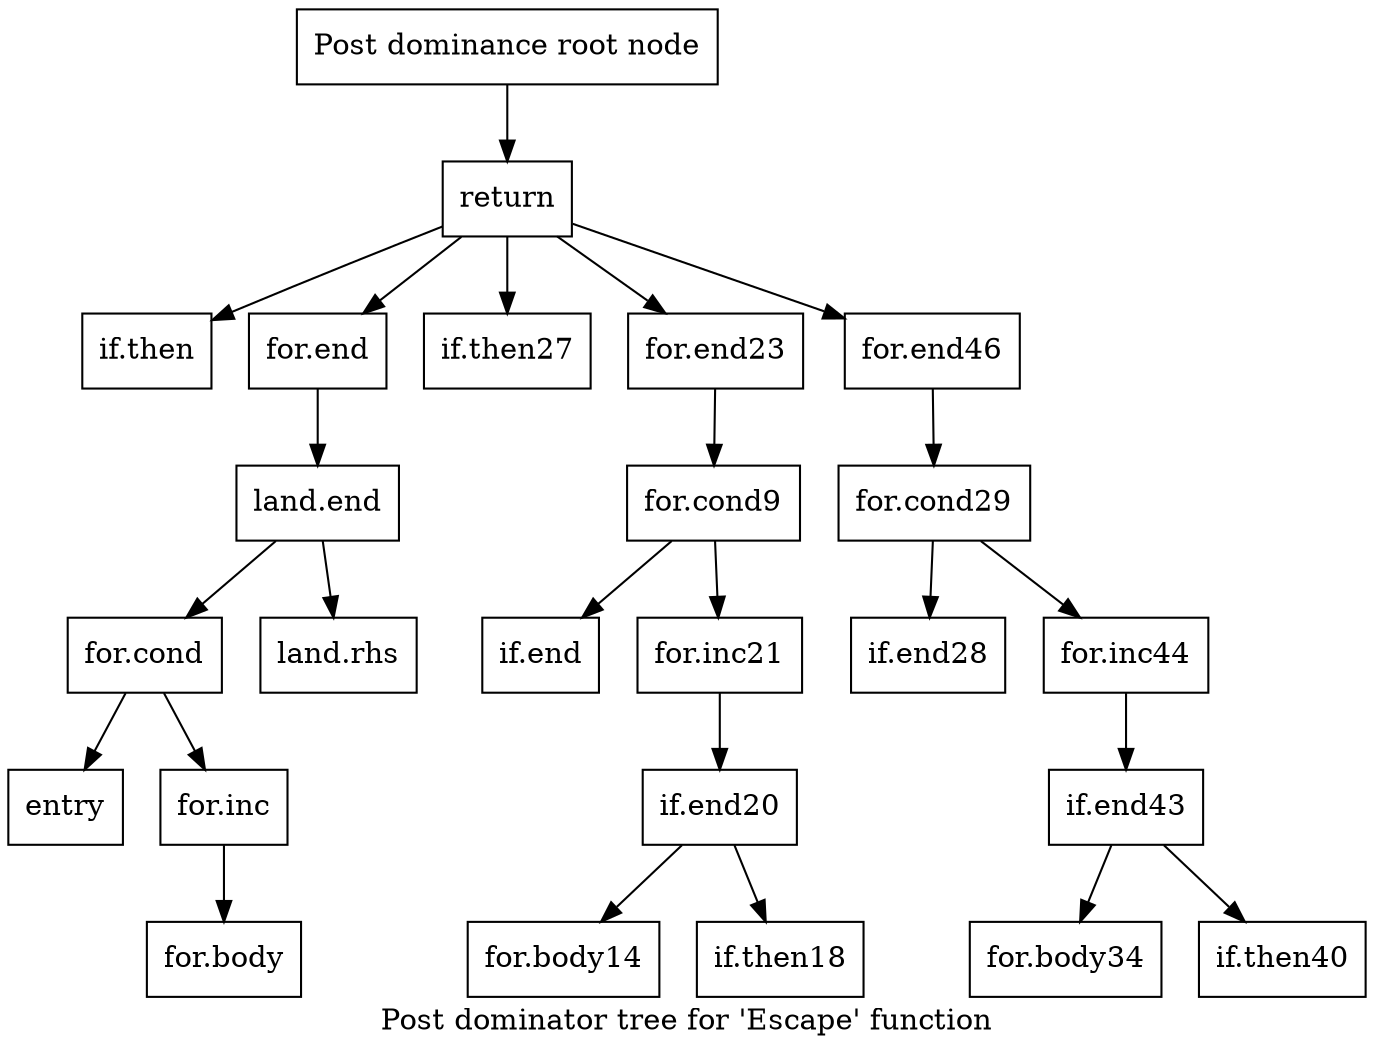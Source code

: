 digraph "Post dominator tree for 'Escape' function" {
	label="Post dominator tree for 'Escape' function";

	Node0xd3d6e0 [shape=record,label="{Post dominance root node}"];
	Node0xd3d6e0 -> Node0xd8b950;
	Node0xd8b950 [shape=record,label="{return}"];
	Node0xd8b950 -> Node0xdb4b20;
	Node0xd8b950 -> Node0xd816d0;
	Node0xd8b950 -> Node0xdb5130;
	Node0xd8b950 -> Node0xd94c20;
	Node0xd8b950 -> Node0xd7aa10;
	Node0xdb4b20 [shape=record,label="{if.then}"];
	Node0xd816d0 [shape=record,label="{for.end}"];
	Node0xd816d0 -> Node0xd7bea0;
	Node0xd7bea0 [shape=record,label="{land.end}"];
	Node0xd7bea0 -> Node0xd88390;
	Node0xd7bea0 -> Node0xda57f0;
	Node0xd88390 [shape=record,label="{for.cond}"];
	Node0xd88390 -> Node0xda96f0;
	Node0xd88390 -> Node0xd1a450;
	Node0xda96f0 [shape=record,label="{entry}"];
	Node0xd1a450 [shape=record,label="{for.inc}"];
	Node0xd1a450 -> Node0xda75a0;
	Node0xda75a0 [shape=record,label="{for.body}"];
	Node0xda57f0 [shape=record,label="{land.rhs}"];
	Node0xdb5130 [shape=record,label="{if.then27}"];
	Node0xd94c20 [shape=record,label="{for.end23}"];
	Node0xd94c20 -> Node0xda8970;
	Node0xda8970 [shape=record,label="{for.cond9}"];
	Node0xda8970 -> Node0xd0e720;
	Node0xda8970 -> Node0xcf1b40;
	Node0xd0e720 [shape=record,label="{if.end}"];
	Node0xcf1b40 [shape=record,label="{for.inc21}"];
	Node0xcf1b40 -> Node0xda73f0;
	Node0xda73f0 [shape=record,label="{if.end20}"];
	Node0xda73f0 -> Node0xd77460;
	Node0xda73f0 -> Node0xd6fe40;
	Node0xd77460 [shape=record,label="{for.body14}"];
	Node0xd6fe40 [shape=record,label="{if.then18}"];
	Node0xd7aa10 [shape=record,label="{for.end46}"];
	Node0xd7aa10 -> Node0xd40260;
	Node0xd40260 [shape=record,label="{for.cond29}"];
	Node0xd40260 -> Node0xdbee90;
	Node0xd40260 -> Node0xd28c20;
	Node0xdbee90 [shape=record,label="{if.end28}"];
	Node0xd28c20 [shape=record,label="{for.inc44}"];
	Node0xd28c20 -> Node0xd510d0;
	Node0xd510d0 [shape=record,label="{if.end43}"];
	Node0xd510d0 -> Node0xd778c0;
	Node0xd510d0 -> Node0xdb3280;
	Node0xd778c0 [shape=record,label="{for.body34}"];
	Node0xdb3280 [shape=record,label="{if.then40}"];
}
